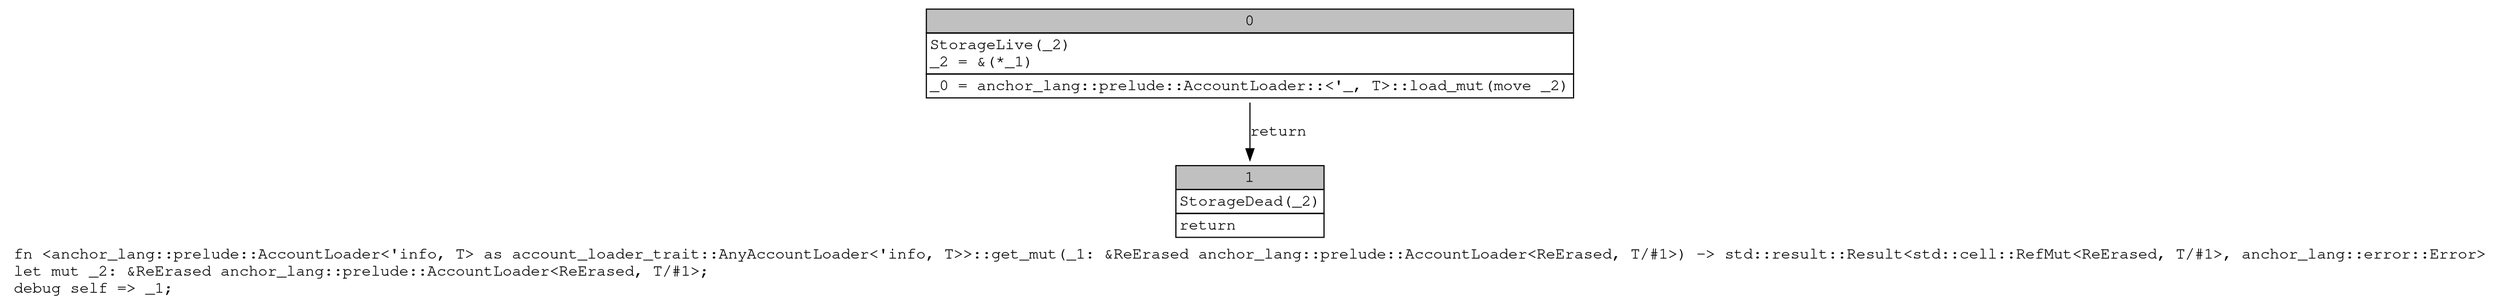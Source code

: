 digraph Mir_0_2112 {
    graph [fontname="Courier, monospace"];
    node [fontname="Courier, monospace"];
    edge [fontname="Courier, monospace"];
    label=<fn &lt;anchor_lang::prelude::AccountLoader&lt;'info, T&gt; as account_loader_trait::AnyAccountLoader&lt;'info, T&gt;&gt;::get_mut(_1: &amp;ReErased anchor_lang::prelude::AccountLoader&lt;ReErased, T/#1&gt;) -&gt; std::result::Result&lt;std::cell::RefMut&lt;ReErased, T/#1&gt;, anchor_lang::error::Error&gt;<br align="left"/>let mut _2: &amp;ReErased anchor_lang::prelude::AccountLoader&lt;ReErased, T/#1&gt;;<br align="left"/>debug self =&gt; _1;<br align="left"/>>;
    bb0__0_2112 [shape="none", label=<<table border="0" cellborder="1" cellspacing="0"><tr><td bgcolor="gray" align="center" colspan="1">0</td></tr><tr><td align="left" balign="left">StorageLive(_2)<br/>_2 = &amp;(*_1)<br/></td></tr><tr><td align="left">_0 = anchor_lang::prelude::AccountLoader::&lt;'_, T&gt;::load_mut(move _2)</td></tr></table>>];
    bb1__0_2112 [shape="none", label=<<table border="0" cellborder="1" cellspacing="0"><tr><td bgcolor="gray" align="center" colspan="1">1</td></tr><tr><td align="left" balign="left">StorageDead(_2)<br/></td></tr><tr><td align="left">return</td></tr></table>>];
    bb0__0_2112 -> bb1__0_2112 [label="return"];
}
